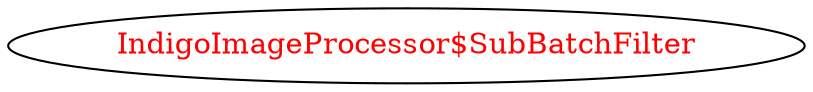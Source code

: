 digraph dependencyGraph {
 concentrate=true;
 ranksep="2.0";
 rankdir="LR"; 
 splines="ortho";
"IndigoImageProcessor$SubBatchFilter" [fontcolor="red"];
}